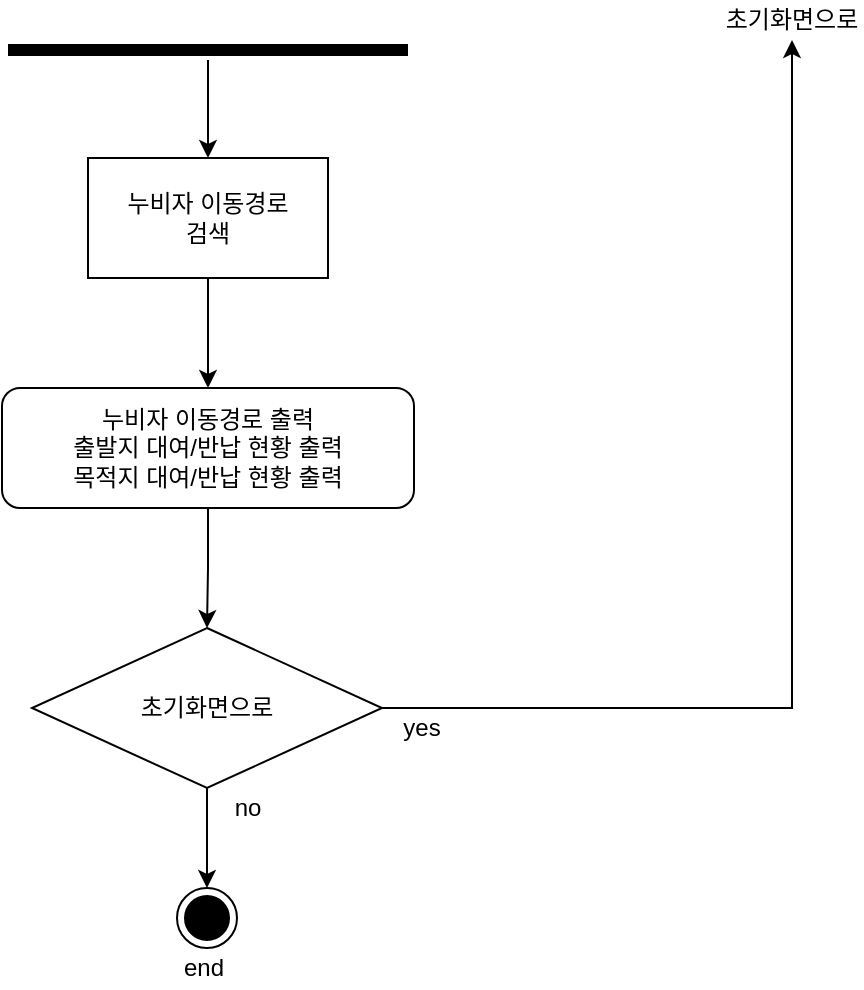 <mxfile version="12.3.2" type="device" pages="1"><diagram id="QwbR_uHaarGVr3KQLGWK" name="Page-1"><mxGraphModel dx="528" dy="757" grid="1" gridSize="10" guides="1" tooltips="1" connect="1" arrows="1" fold="1" page="1" pageScale="1" pageWidth="827" pageHeight="1169" math="0" shadow="0"><root><mxCell id="0"/><mxCell id="1" parent="0"/><mxCell id="hn4KLU9GXM_BMdkdamAN-1" style="edgeStyle=orthogonalEdgeStyle;rounded=0;orthogonalLoop=1;jettySize=auto;html=1;entryX=0.5;entryY=0;entryDx=0;entryDy=0;strokeColor=#000000;exitX=0.5;exitY=1;exitDx=0;exitDy=0;" edge="1" parent="1" source="hn4KLU9GXM_BMdkdamAN-6" target="hn4KLU9GXM_BMdkdamAN-5"><mxGeometry relative="1" as="geometry"><mxPoint x="1094.5" y="59" as="sourcePoint"/><mxPoint x="1094.333" y="96.667" as="targetPoint"/></mxGeometry></mxCell><mxCell id="hn4KLU9GXM_BMdkdamAN-2" style="edgeStyle=orthogonalEdgeStyle;rounded=0;orthogonalLoop=1;jettySize=auto;html=1;strokeColor=#000000;entryX=0.5;entryY=0;entryDx=0;entryDy=0;" edge="1" parent="1" source="hn4KLU9GXM_BMdkdamAN-3" target="hn4KLU9GXM_BMdkdamAN-6"><mxGeometry relative="1" as="geometry"><mxPoint x="1093.5" y="134" as="targetPoint"/></mxGeometry></mxCell><mxCell id="hn4KLU9GXM_BMdkdamAN-3" value="" style="shape=line;html=1;strokeWidth=6;strokeColor=#000000;" vertex="1" parent="1"><mxGeometry x="993" y="110" width="200" height="10" as="geometry"/></mxCell><mxCell id="hn4KLU9GXM_BMdkdamAN-4" style="edgeStyle=orthogonalEdgeStyle;rounded=0;orthogonalLoop=1;jettySize=auto;html=1;entryX=0.5;entryY=0;entryDx=0;entryDy=0;strokeColor=#000000;" edge="1" parent="1" source="hn4KLU9GXM_BMdkdamAN-5" target="hn4KLU9GXM_BMdkdamAN-8"><mxGeometry relative="1" as="geometry"><mxPoint x="1093" y="434" as="targetPoint"/></mxGeometry></mxCell><mxCell id="hn4KLU9GXM_BMdkdamAN-5" value="누비자 이동경로 출력&lt;br&gt;출발지 대여/반납 현황 출력&lt;br&gt;목적지 대여/반납 현황 출력" style="rounded=1;whiteSpace=wrap;html=1;" vertex="1" parent="1"><mxGeometry x="990" y="284" width="206" height="60" as="geometry"/></mxCell><mxCell id="hn4KLU9GXM_BMdkdamAN-6" value="누비자 이동경로&lt;br&gt;검색" style="rounded=0;whiteSpace=wrap;html=1;strokeColor=#000000;" vertex="1" parent="1"><mxGeometry x="1033" y="169" width="120" height="60" as="geometry"/></mxCell><mxCell id="hn4KLU9GXM_BMdkdamAN-7" style="edgeStyle=orthogonalEdgeStyle;rounded=0;orthogonalLoop=1;jettySize=auto;html=1;entryX=0.5;entryY=0;entryDx=0;entryDy=0;" edge="1" parent="1" source="hn4KLU9GXM_BMdkdamAN-8" target="hn4KLU9GXM_BMdkdamAN-9"><mxGeometry relative="1" as="geometry"/></mxCell><mxCell id="hn4KLU9GXM_BMdkdamAN-13" style="edgeStyle=orthogonalEdgeStyle;rounded=0;orthogonalLoop=1;jettySize=auto;html=1;" edge="1" parent="1" source="hn4KLU9GXM_BMdkdamAN-8" target="hn4KLU9GXM_BMdkdamAN-14"><mxGeometry relative="1" as="geometry"><mxPoint x="1370" y="100" as="targetPoint"/></mxGeometry></mxCell><mxCell id="hn4KLU9GXM_BMdkdamAN-8" value="초기화면으로" style="rhombus;whiteSpace=wrap;html=1;strokeColor=#000000;" vertex="1" parent="1"><mxGeometry x="1005" y="404" width="175" height="80" as="geometry"/></mxCell><mxCell id="hn4KLU9GXM_BMdkdamAN-9" value="" style="ellipse;html=1;shape=endState;fillColor=#000000;strokeColor=#000000;" vertex="1" parent="1"><mxGeometry x="1077.5" y="534" width="30" height="30" as="geometry"/></mxCell><mxCell id="hn4KLU9GXM_BMdkdamAN-10" value="yes" style="text;html=1;strokeColor=none;fillColor=none;align=center;verticalAlign=middle;whiteSpace=wrap;rounded=0;" vertex="1" parent="1"><mxGeometry x="1180" y="444" width="40" height="20" as="geometry"/></mxCell><mxCell id="hn4KLU9GXM_BMdkdamAN-11" value="end" style="text;html=1;strokeColor=none;fillColor=none;align=center;verticalAlign=middle;whiteSpace=wrap;rounded=0;" vertex="1" parent="1"><mxGeometry x="1070.5" y="564" width="40" height="20" as="geometry"/></mxCell><mxCell id="hn4KLU9GXM_BMdkdamAN-12" value="no" style="text;html=1;strokeColor=none;fillColor=none;align=center;verticalAlign=middle;whiteSpace=wrap;rounded=0;" vertex="1" parent="1"><mxGeometry x="1093" y="484" width="40" height="20" as="geometry"/></mxCell><mxCell id="hn4KLU9GXM_BMdkdamAN-14" value="초기화면으로" style="text;html=1;strokeColor=none;fillColor=none;align=center;verticalAlign=middle;whiteSpace=wrap;rounded=0;" vertex="1" parent="1"><mxGeometry x="1350" y="90" width="70" height="20" as="geometry"/></mxCell></root></mxGraphModel></diagram></mxfile>